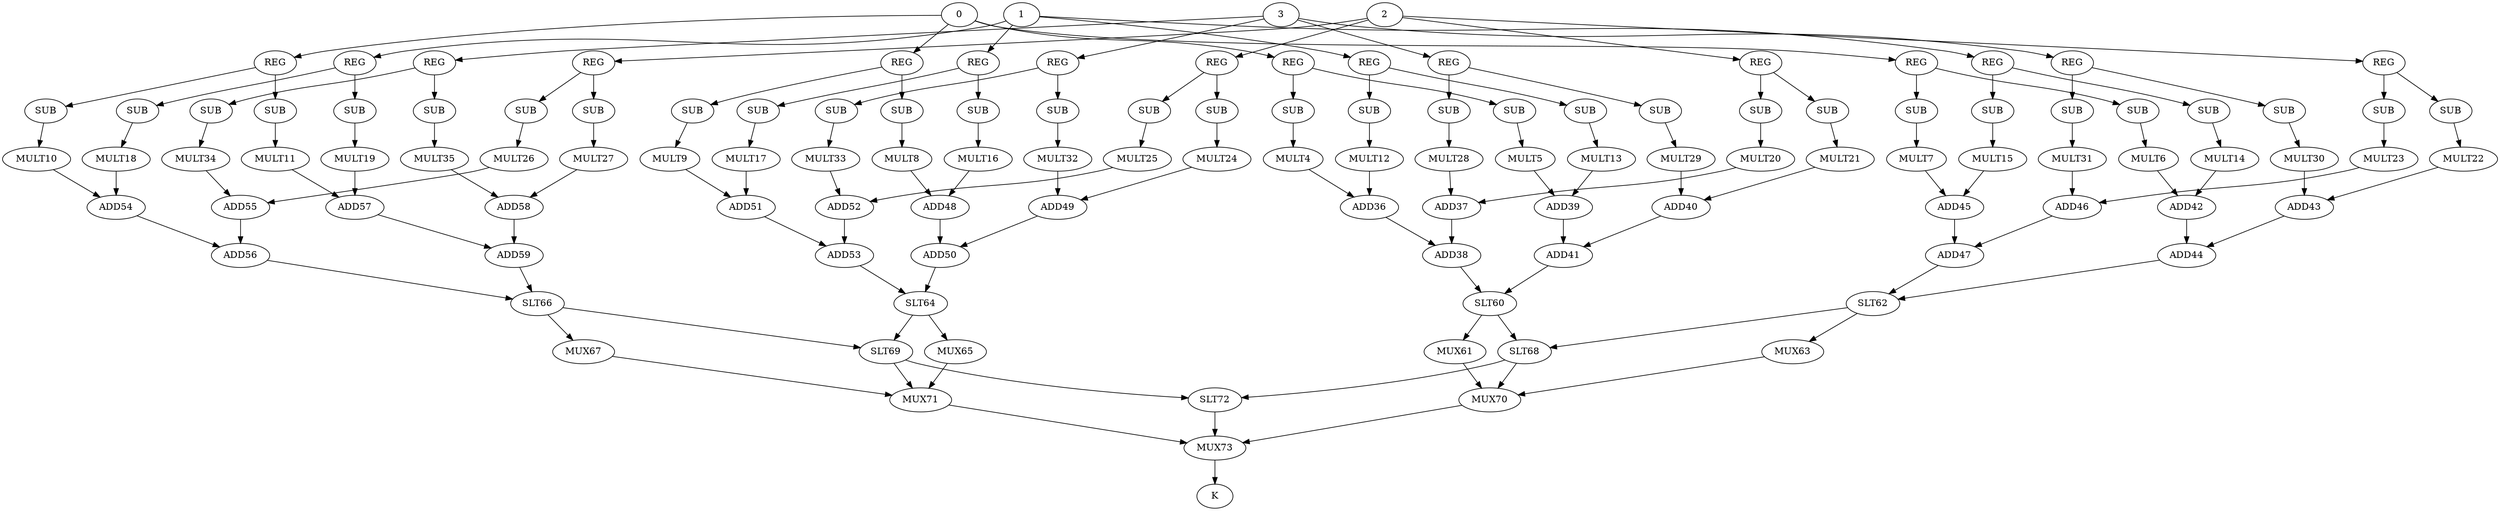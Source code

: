 strict digraph  {
0;
4 [label=MULT4];
5 [label=MULT5];
6 [label=MULT6];
7 [label=MULT7];
8 [label=MULT8];
9 [label=MULT9];
10 [label=MULT10];
11 [label=MULT11];
1;
12 [label=MULT12];
13 [label=MULT13];
14 [label=MULT14];
15 [label=MULT15];
16 [label=MULT16];
17 [label=MULT17];
18 [label=MULT18];
19 [label=MULT19];
2;
20 [label=MULT20];
21 [label=MULT21];
22 [label=MULT22];
23 [label=MULT23];
24 [label=MULT24];
25 [label=MULT25];
26 [label=MULT26];
27 [label=MULT27];
3;
28 [label=MULT28];
29 [label=MULT29];
30 [label=MULT30];
31 [label=MULT31];
32 [label=MULT32];
33 [label=MULT33];
34 [label=MULT34];
35 [label=MULT35];
36 [label=ADD36];
37 [label=ADD37];
38 [label=ADD38];
39 [label=ADD39];
40 [label=ADD40];
41 [label=ADD41];
42 [label=ADD42];
43 [label=ADD43];
44 [label=ADD44];
45 [label=ADD45];
46 [label=ADD46];
47 [label=ADD47];
48 [label=ADD48];
49 [label=ADD49];
50 [label=ADD50];
51 [label=ADD51];
52 [label=ADD52];
53 [label=ADD53];
54 [label=ADD54];
55 [label=ADD55];
56 [label=ADD56];
57 [label=ADD57];
58 [label=ADD58];
59 [label=ADD59];
60 [label=SLT60];
61 [label=MUX61];
62 [label=SLT62];
63 [label=MUX63];
64 [label=SLT64];
65 [label=MUX65];
66 [label=SLT66];
67 [label=MUX67];
68 [label=SLT68];
69 [label=SLT69];
70 [label=MUX70];
71 [label=MUX71];
72 [label=SLT72];
73 [label=MUX73];
74 [label=K];
75 [label=SUB];
76 [label=SUB];
77 [label=SUB];
78 [label=SUB];
79 [label=SUB];
80 [label=SUB];
81 [label=SUB];
82 [label=SUB];
83 [label=SUB];
84 [label=SUB];
85 [label=SUB];
86 [label=SUB];
87 [label=SUB];
88 [label=SUB];
89 [label=SUB];
90 [label=SUB];
91 [label=SUB];
92 [label=SUB];
93 [label=SUB];
94 [label=SUB];
95 [label=SUB];
96 [label=SUB];
97 [label=SUB];
98 [label=SUB];
99 [label=SUB];
100 [label=SUB];
101 [label=SUB];
102 [label=SUB];
103 [label=SUB];
104 [label=SUB];
105 [label=SUB];
106 [label=SUB];
107 [label=REG];
108 [label=REG];
109 [label=REG];
110 [label=REG];
111 [label=REG];
112 [label=REG];
113 [label=REG];
114 [label=REG];
115 [label=REG];
116 [label=REG];
117 [label=REG];
118 [label=REG];
119 [label=REG];
120 [label=REG];
121 [label=REG];
122 [label=REG];
0 -> 107;
0 -> 108;
0 -> 109;
0 -> 110;
4 -> 36;
5 -> 39;
6 -> 42;
7 -> 45;
8 -> 48;
9 -> 51;
10 -> 54;
11 -> 57;
1 -> 111;
1 -> 112;
1 -> 113;
1 -> 114;
12 -> 36;
13 -> 39;
14 -> 42;
15 -> 45;
16 -> 48;
17 -> 51;
18 -> 54;
19 -> 57;
2 -> 115;
2 -> 116;
2 -> 117;
2 -> 118;
20 -> 37;
21 -> 40;
22 -> 43;
23 -> 46;
24 -> 49;
25 -> 52;
26 -> 55;
27 -> 58;
3 -> 119;
3 -> 120;
3 -> 121;
3 -> 122;
28 -> 37;
29 -> 40;
30 -> 43;
31 -> 46;
32 -> 49;
33 -> 52;
34 -> 55;
35 -> 58;
36 -> 38;
37 -> 38;
38 -> 60;
39 -> 41;
40 -> 41;
41 -> 60;
42 -> 44;
43 -> 44;
44 -> 62;
45 -> 47;
46 -> 47;
47 -> 62;
48 -> 50;
49 -> 50;
50 -> 64;
51 -> 53;
52 -> 53;
53 -> 64;
54 -> 56;
55 -> 56;
56 -> 66;
57 -> 59;
58 -> 59;
59 -> 66;
60 -> 61;
60 -> 68;
61 -> 70;
62 -> 63;
62 -> 68;
63 -> 70;
64 -> 65;
64 -> 69;
65 -> 71;
66 -> 67;
66 -> 69;
67 -> 71;
68 -> 70;
68 -> 72;
69 -> 71;
69 -> 72;
70 -> 73;
71 -> 73;
72 -> 73;
73 -> 74;
75 -> 4;
76 -> 5;
77 -> 6;
78 -> 7;
79 -> 8;
80 -> 9;
81 -> 10;
82 -> 11;
83 -> 12;
84 -> 13;
85 -> 14;
86 -> 15;
87 -> 16;
88 -> 17;
89 -> 18;
90 -> 19;
91 -> 20;
92 -> 21;
93 -> 22;
94 -> 23;
95 -> 24;
96 -> 25;
97 -> 26;
98 -> 27;
99 -> 28;
100 -> 29;
101 -> 30;
102 -> 31;
103 -> 32;
104 -> 33;
105 -> 34;
106 -> 35;
107 -> 75;
107 -> 76;
108 -> 77;
108 -> 78;
109 -> 79;
109 -> 80;
110 -> 81;
110 -> 82;
111 -> 83;
111 -> 84;
112 -> 85;
112 -> 86;
113 -> 87;
113 -> 88;
114 -> 89;
114 -> 90;
115 -> 91;
115 -> 92;
116 -> 93;
116 -> 94;
117 -> 95;
117 -> 96;
118 -> 97;
118 -> 98;
119 -> 99;
119 -> 100;
120 -> 101;
120 -> 102;
121 -> 103;
121 -> 104;
122 -> 105;
122 -> 106;
}
